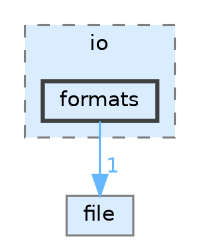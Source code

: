 digraph "src/include/cpp-toolbox/io/formats"
{
 // LATEX_PDF_SIZE
  bgcolor="transparent";
  edge [fontname=Helvetica,fontsize=10,labelfontname=Helvetica,labelfontsize=10];
  node [fontname=Helvetica,fontsize=10,shape=box,height=0.2,width=0.4];
  compound=true
  subgraph clusterdir_0525589dda1abc1cfa65fd0da343267e {
    graph [ bgcolor="#daedff", pencolor="grey50", label="io", fontname=Helvetica,fontsize=10 style="filled,dashed", URL="dir_0525589dda1abc1cfa65fd0da343267e.html",tooltip=""]
  dir_1d45bcc800627d18cbc66f5a2df2fc7a [label="formats", fillcolor="#daedff", color="grey25", style="filled,bold", URL="dir_1d45bcc800627d18cbc66f5a2df2fc7a.html",tooltip=""];
  }
  dir_b5aa90370c16f0962bf4137c01c04103 [label="file", fillcolor="#daedff", color="grey50", style="filled", URL="dir_b5aa90370c16f0962bf4137c01c04103.html",tooltip=""];
  dir_1d45bcc800627d18cbc66f5a2df2fc7a->dir_b5aa90370c16f0962bf4137c01c04103 [headlabel="1", labeldistance=1.5 headhref="dir_000007_000006.html" href="dir_000007_000006.html" color="steelblue1" fontcolor="steelblue1"];
}
